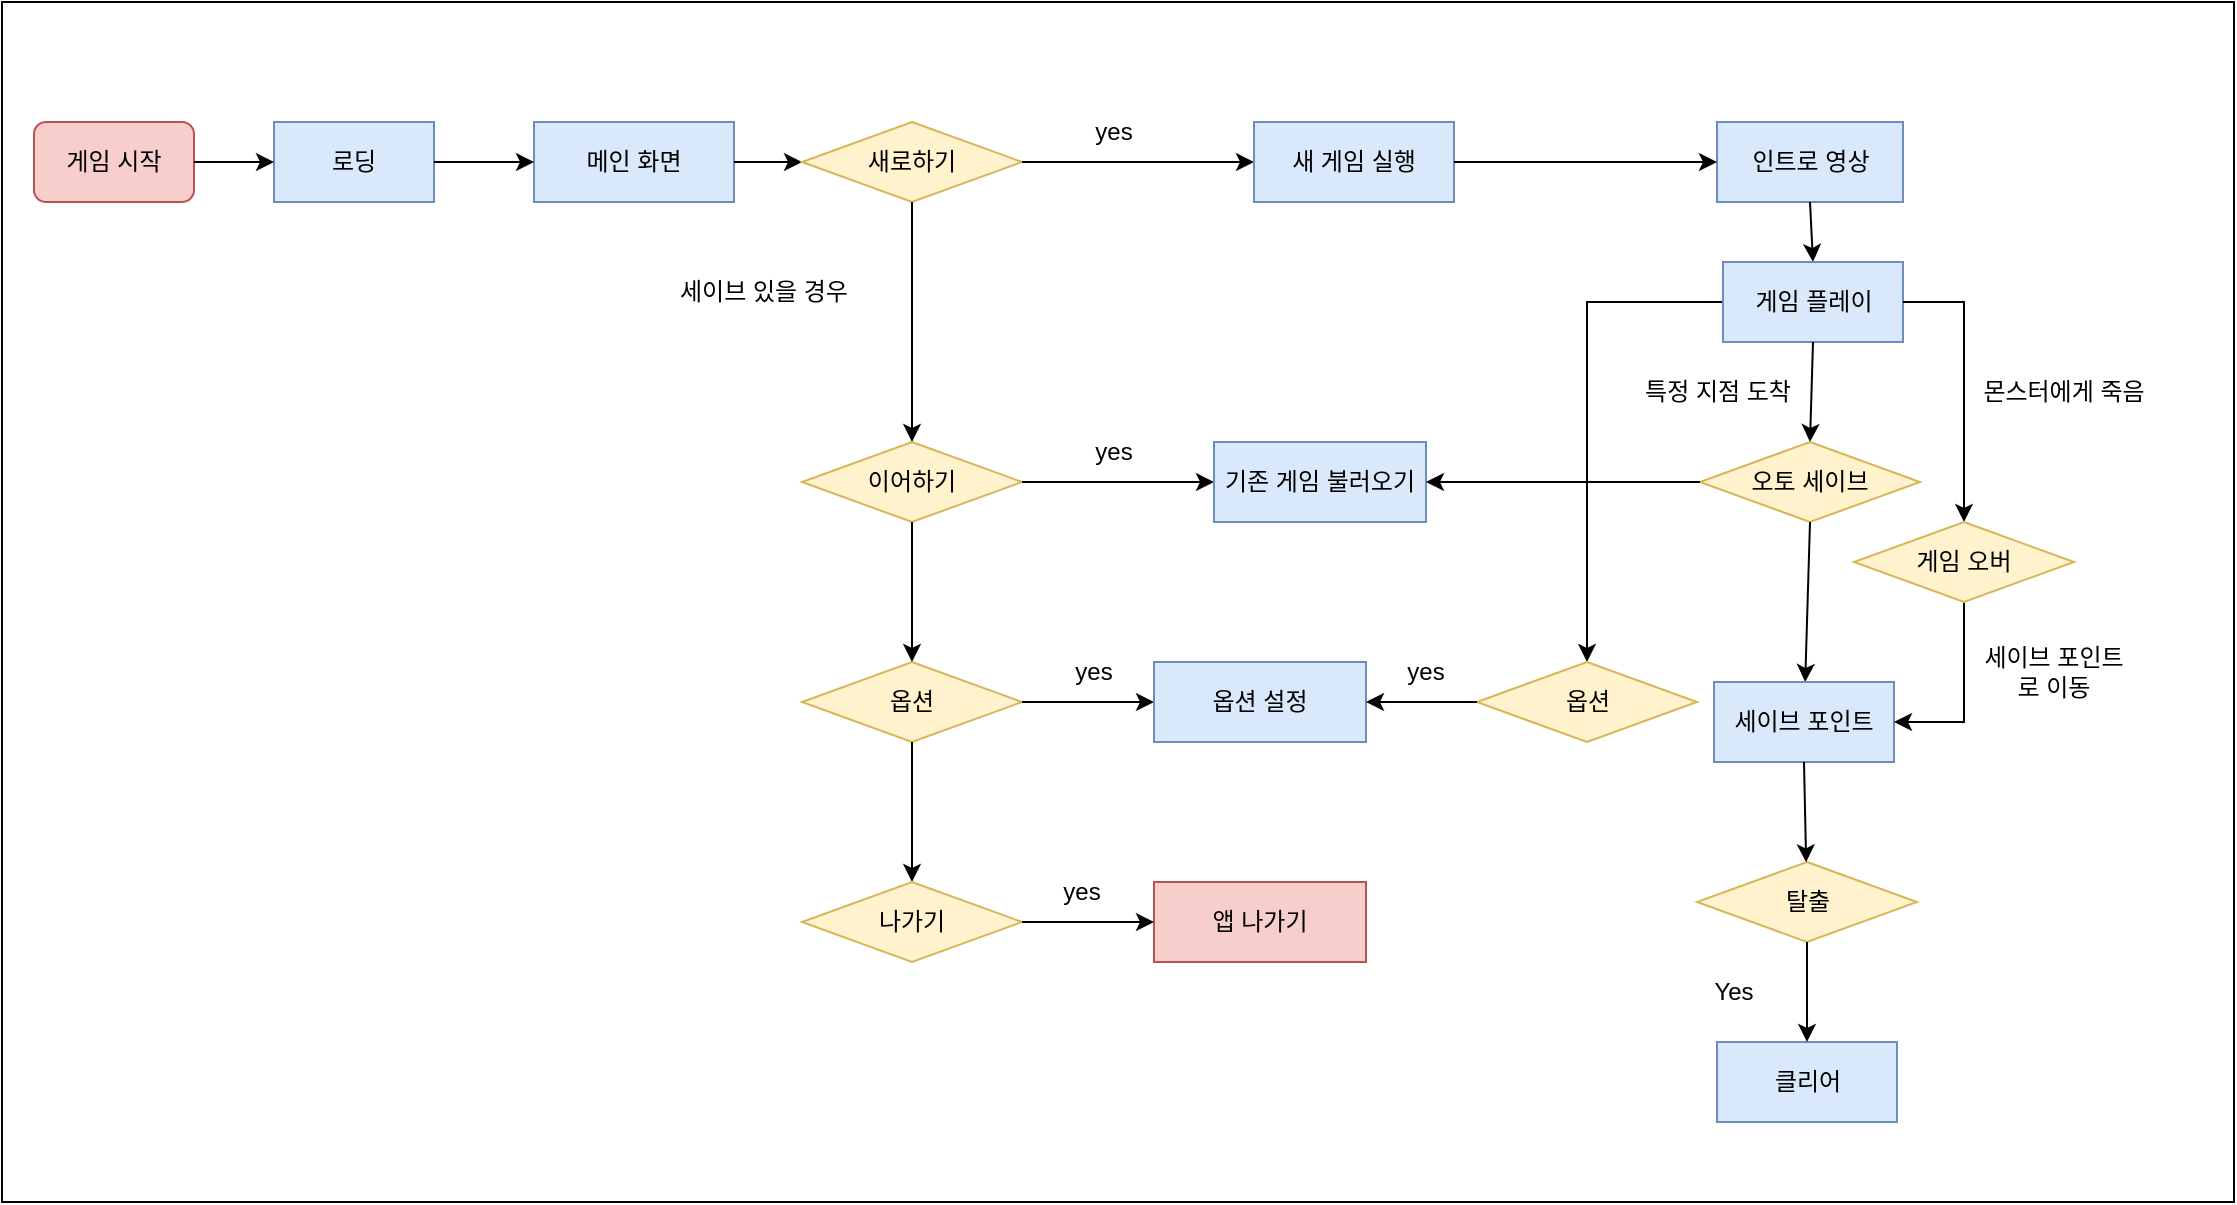 <mxfile version="24.5.3" type="device">
  <diagram name="페이지-1" id="SbtLHZfs3xM7t5x8KVmr">
    <mxGraphModel dx="1426" dy="785" grid="1" gridSize="10" guides="1" tooltips="1" connect="1" arrows="1" fold="1" page="1" pageScale="1" pageWidth="827" pageHeight="1169" math="0" shadow="0">
      <root>
        <mxCell id="0" />
        <mxCell id="1" parent="0" />
        <mxCell id="PPxMi_YxGFwuG73j0C43-2" value="" style="rounded=0;whiteSpace=wrap;html=1;" parent="1" vertex="1">
          <mxGeometry x="14" y="10" width="1116" height="600" as="geometry" />
        </mxCell>
        <mxCell id="PPxMi_YxGFwuG73j0C43-3" value="게임 시작" style="rounded=1;whiteSpace=wrap;html=1;fillColor=#f8cecc;strokeColor=#b85450;" parent="1" vertex="1">
          <mxGeometry x="30" y="70" width="80" height="40" as="geometry" />
        </mxCell>
        <mxCell id="PPxMi_YxGFwuG73j0C43-5" value="로딩" style="rounded=0;whiteSpace=wrap;html=1;fillColor=#dae8fc;strokeColor=#6c8ebf;" parent="1" vertex="1">
          <mxGeometry x="150" y="70" width="80" height="40" as="geometry" />
        </mxCell>
        <mxCell id="PPxMi_YxGFwuG73j0C43-6" value="" style="endArrow=classic;html=1;rounded=0;exitX=1;exitY=0.5;exitDx=0;exitDy=0;entryX=0;entryY=0.5;entryDx=0;entryDy=0;" parent="1" source="PPxMi_YxGFwuG73j0C43-3" target="PPxMi_YxGFwuG73j0C43-5" edge="1">
          <mxGeometry width="50" height="50" relative="1" as="geometry">
            <mxPoint x="390" y="230" as="sourcePoint" />
            <mxPoint x="140" y="260" as="targetPoint" />
          </mxGeometry>
        </mxCell>
        <mxCell id="PPxMi_YxGFwuG73j0C43-7" value="메인 화면" style="rounded=0;whiteSpace=wrap;html=1;fillColor=#dae8fc;strokeColor=#6c8ebf;" parent="1" vertex="1">
          <mxGeometry x="280" y="70" width="100" height="40" as="geometry" />
        </mxCell>
        <mxCell id="PPxMi_YxGFwuG73j0C43-8" value="" style="endArrow=classic;html=1;rounded=0;exitX=1;exitY=0.5;exitDx=0;exitDy=0;entryX=0;entryY=0.5;entryDx=0;entryDy=0;" parent="1" source="PPxMi_YxGFwuG73j0C43-5" target="PPxMi_YxGFwuG73j0C43-7" edge="1">
          <mxGeometry width="50" height="50" relative="1" as="geometry">
            <mxPoint x="390" y="330" as="sourcePoint" />
            <mxPoint x="440" y="280" as="targetPoint" />
          </mxGeometry>
        </mxCell>
        <mxCell id="PPxMi_YxGFwuG73j0C43-13" value="" style="edgeStyle=orthogonalEdgeStyle;rounded=0;orthogonalLoop=1;jettySize=auto;html=1;entryX=0;entryY=0.5;entryDx=0;entryDy=0;exitX=1;exitY=0.5;exitDx=0;exitDy=0;" parent="1" target="PPxMi_YxGFwuG73j0C43-11" edge="1" source="PPxMi_YxGFwuG73j0C43-7">
          <mxGeometry relative="1" as="geometry">
            <mxPoint x="380" y="80" as="sourcePoint" />
          </mxGeometry>
        </mxCell>
        <mxCell id="PPxMi_YxGFwuG73j0C43-11" value="새로하기" style="rhombus;whiteSpace=wrap;html=1;fillColor=#fff2cc;strokeColor=#d6b656;" parent="1" vertex="1">
          <mxGeometry x="414" y="70" width="110" height="40" as="geometry" />
        </mxCell>
        <mxCell id="PPxMi_YxGFwuG73j0C43-16" value="이어하기" style="rhombus;whiteSpace=wrap;html=1;fillColor=#fff2cc;strokeColor=#d6b656;" parent="1" vertex="1">
          <mxGeometry x="414" y="230" width="110" height="40" as="geometry" />
        </mxCell>
        <mxCell id="PPxMi_YxGFwuG73j0C43-19" value="" style="endArrow=classic;html=1;rounded=0;exitX=1;exitY=0.5;exitDx=0;exitDy=0;entryX=0;entryY=0.5;entryDx=0;entryDy=0;" parent="1" source="PPxMi_YxGFwuG73j0C43-11" target="PPxMi_YxGFwuG73j0C43-20" edge="1">
          <mxGeometry width="50" height="50" relative="1" as="geometry">
            <mxPoint x="524" y="80" as="sourcePoint" />
            <mxPoint x="734" y="280" as="targetPoint" />
          </mxGeometry>
        </mxCell>
        <mxCell id="PPxMi_YxGFwuG73j0C43-20" value="새 게임 실행" style="rounded=0;whiteSpace=wrap;html=1;fillColor=#dae8fc;strokeColor=#6c8ebf;" parent="1" vertex="1">
          <mxGeometry x="640" y="70" width="100" height="40" as="geometry" />
        </mxCell>
        <mxCell id="PPxMi_YxGFwuG73j0C43-22" value="" style="endArrow=classic;html=1;rounded=0;exitX=1;exitY=0.5;exitDx=0;exitDy=0;entryX=0;entryY=0.5;entryDx=0;entryDy=0;" parent="1" source="PPxMi_YxGFwuG73j0C43-16" target="PPxMi_YxGFwuG73j0C43-23" edge="1">
          <mxGeometry width="50" height="50" relative="1" as="geometry">
            <mxPoint x="524" y="150" as="sourcePoint" />
            <mxPoint x="734" y="350" as="targetPoint" />
          </mxGeometry>
        </mxCell>
        <mxCell id="PPxMi_YxGFwuG73j0C43-23" value="기존 게임 불러오기" style="rounded=0;whiteSpace=wrap;html=1;fillColor=#dae8fc;strokeColor=#6c8ebf;" parent="1" vertex="1">
          <mxGeometry x="620" y="230" width="106" height="40" as="geometry" />
        </mxCell>
        <mxCell id="PPxMi_YxGFwuG73j0C43-27" value="옵션" style="rhombus;whiteSpace=wrap;html=1;fillColor=#fff2cc;strokeColor=#d6b656;" parent="1" vertex="1">
          <mxGeometry x="414" y="340" width="110" height="40" as="geometry" />
        </mxCell>
        <mxCell id="PPxMi_YxGFwuG73j0C43-28" value="" style="endArrow=classic;html=1;rounded=0;exitX=1;exitY=0.5;exitDx=0;exitDy=0;entryX=0;entryY=0.5;entryDx=0;entryDy=0;" parent="1" source="PPxMi_YxGFwuG73j0C43-27" target="PPxMi_YxGFwuG73j0C43-29" edge="1">
          <mxGeometry width="50" height="50" relative="1" as="geometry">
            <mxPoint x="524" y="210" as="sourcePoint" />
            <mxPoint x="734" y="410" as="targetPoint" />
          </mxGeometry>
        </mxCell>
        <mxCell id="PPxMi_YxGFwuG73j0C43-29" value="옵션 설정" style="rounded=0;whiteSpace=wrap;html=1;fillColor=#dae8fc;strokeColor=#6c8ebf;" parent="1" vertex="1">
          <mxGeometry x="590" y="340" width="106" height="40" as="geometry" />
        </mxCell>
        <mxCell id="PPxMi_YxGFwuG73j0C43-30" value="" style="endArrow=classic;html=1;rounded=0;entryX=0.5;entryY=0;entryDx=0;entryDy=0;exitX=0.5;exitY=1;exitDx=0;exitDy=0;" parent="1" source="PPxMi_YxGFwuG73j0C43-11" target="PPxMi_YxGFwuG73j0C43-16" edge="1">
          <mxGeometry width="50" height="50" relative="1" as="geometry">
            <mxPoint x="390" y="330" as="sourcePoint" />
            <mxPoint x="440" y="280" as="targetPoint" />
          </mxGeometry>
        </mxCell>
        <mxCell id="PPxMi_YxGFwuG73j0C43-31" value="" style="endArrow=classic;html=1;rounded=0;exitX=0.5;exitY=1;exitDx=0;exitDy=0;" parent="1" source="PPxMi_YxGFwuG73j0C43-16" target="PPxMi_YxGFwuG73j0C43-27" edge="1">
          <mxGeometry width="50" height="50" relative="1" as="geometry">
            <mxPoint x="390" y="330" as="sourcePoint" />
            <mxPoint x="440" y="280" as="targetPoint" />
          </mxGeometry>
        </mxCell>
        <mxCell id="PPxMi_YxGFwuG73j0C43-34" value="" style="endArrow=classic;html=1;rounded=0;" parent="1" source="PPxMi_YxGFwuG73j0C43-27" target="PPxMi_YxGFwuG73j0C43-36" edge="1">
          <mxGeometry width="50" height="50" relative="1" as="geometry">
            <mxPoint x="469" y="260" as="sourcePoint" />
            <mxPoint x="440" y="360" as="targetPoint" />
          </mxGeometry>
        </mxCell>
        <mxCell id="PPxMi_YxGFwuG73j0C43-35" value="앱 나가기" style="rounded=0;whiteSpace=wrap;html=1;fillColor=#f8cecc;strokeColor=#b85450;" parent="1" vertex="1">
          <mxGeometry x="590" y="450" width="106" height="40" as="geometry" />
        </mxCell>
        <mxCell id="PPxMi_YxGFwuG73j0C43-36" value="나가기" style="rhombus;whiteSpace=wrap;html=1;fillColor=#fff2cc;strokeColor=#d6b656;" parent="1" vertex="1">
          <mxGeometry x="414" y="450" width="110" height="40" as="geometry" />
        </mxCell>
        <mxCell id="PPxMi_YxGFwuG73j0C43-37" value="" style="endArrow=classic;html=1;rounded=0;exitX=1;exitY=0.5;exitDx=0;exitDy=0;entryX=0;entryY=0.5;entryDx=0;entryDy=0;" parent="1" source="PPxMi_YxGFwuG73j0C43-36" target="PPxMi_YxGFwuG73j0C43-35" edge="1">
          <mxGeometry width="50" height="50" relative="1" as="geometry">
            <mxPoint x="524" y="290" as="sourcePoint" />
            <mxPoint x="734" y="490" as="targetPoint" />
          </mxGeometry>
        </mxCell>
        <mxCell id="PPxMi_YxGFwuG73j0C43-38" value="인트로 영상" style="rounded=0;whiteSpace=wrap;html=1;fillColor=#dae8fc;strokeColor=#6c8ebf;" parent="1" vertex="1">
          <mxGeometry x="871.5" y="70" width="93" height="40" as="geometry" />
        </mxCell>
        <mxCell id="PPxMi_YxGFwuG73j0C43-39" value="" style="endArrow=classic;html=1;rounded=0;entryX=0;entryY=0.5;entryDx=0;entryDy=0;exitX=1;exitY=0.5;exitDx=0;exitDy=0;" parent="1" source="PPxMi_YxGFwuG73j0C43-20" target="PPxMi_YxGFwuG73j0C43-38" edge="1">
          <mxGeometry width="50" height="50" relative="1" as="geometry">
            <mxPoint x="390" y="330" as="sourcePoint" />
            <mxPoint x="440" y="280" as="targetPoint" />
          </mxGeometry>
        </mxCell>
        <mxCell id="PPxMi_YxGFwuG73j0C43-40" value="" style="endArrow=classic;html=1;rounded=0;exitX=0.5;exitY=1;exitDx=0;exitDy=0;entryX=0.5;entryY=0;entryDx=0;entryDy=0;" parent="1" source="PPxMi_YxGFwuG73j0C43-38" target="PPxMi_YxGFwuG73j0C43-41" edge="1">
          <mxGeometry width="50" height="50" relative="1" as="geometry">
            <mxPoint x="390" y="330" as="sourcePoint" />
            <mxPoint x="440" y="280" as="targetPoint" />
          </mxGeometry>
        </mxCell>
        <mxCell id="m1izMm75AoKcapcno_gV-13" style="edgeStyle=orthogonalEdgeStyle;rounded=0;orthogonalLoop=1;jettySize=auto;html=1;" edge="1" parent="1" source="PPxMi_YxGFwuG73j0C43-41" target="PPxMi_YxGFwuG73j0C43-42">
          <mxGeometry relative="1" as="geometry" />
        </mxCell>
        <mxCell id="PPxMi_YxGFwuG73j0C43-41" value="게임 플레이" style="rounded=0;whiteSpace=wrap;html=1;fillColor=#dae8fc;strokeColor=#6c8ebf;" parent="1" vertex="1">
          <mxGeometry x="874.5" y="140" width="90" height="40" as="geometry" />
        </mxCell>
        <mxCell id="PPxMi_YxGFwuG73j0C43-42" value="옵션" style="rhombus;whiteSpace=wrap;html=1;fillColor=#fff2cc;strokeColor=#d6b656;" parent="1" vertex="1">
          <mxGeometry x="751.5" y="340" width="110" height="40" as="geometry" />
        </mxCell>
        <mxCell id="PPxMi_YxGFwuG73j0C43-44" value="" style="endArrow=classic;html=1;rounded=0;exitX=0.5;exitY=1;exitDx=0;exitDy=0;entryX=0.5;entryY=0;entryDx=0;entryDy=0;" parent="1" source="PPxMi_YxGFwuG73j0C43-41" target="m1izMm75AoKcapcno_gV-2" edge="1">
          <mxGeometry width="50" height="50" relative="1" as="geometry">
            <mxPoint x="390" y="330" as="sourcePoint" />
            <mxPoint x="840" y="160" as="targetPoint" />
          </mxGeometry>
        </mxCell>
        <mxCell id="PPxMi_YxGFwuG73j0C43-45" value="" style="endArrow=classic;html=1;rounded=0;entryX=1;entryY=0.5;entryDx=0;entryDy=0;exitX=0;exitY=0.5;exitDx=0;exitDy=0;" parent="1" source="PPxMi_YxGFwuG73j0C43-42" target="PPxMi_YxGFwuG73j0C43-29" edge="1">
          <mxGeometry width="50" height="50" relative="1" as="geometry">
            <mxPoint x="730" y="240" as="sourcePoint" />
            <mxPoint x="440" y="280" as="targetPoint" />
          </mxGeometry>
        </mxCell>
        <mxCell id="m1izMm75AoKcapcno_gV-1" value="클리어" style="rounded=0;whiteSpace=wrap;html=1;fillColor=#dae8fc;strokeColor=#6c8ebf;" vertex="1" parent="1">
          <mxGeometry x="871.5" y="530" width="90" height="40" as="geometry" />
        </mxCell>
        <mxCell id="m1izMm75AoKcapcno_gV-2" value="오토 세이브" style="rhombus;whiteSpace=wrap;html=1;fillColor=#fff2cc;strokeColor=#d6b656;" vertex="1" parent="1">
          <mxGeometry x="863" y="230" width="110" height="40" as="geometry" />
        </mxCell>
        <mxCell id="m1izMm75AoKcapcno_gV-3" value="" style="endArrow=classic;html=1;rounded=0;exitX=0;exitY=0.5;exitDx=0;exitDy=0;entryX=1;entryY=0.5;entryDx=0;entryDy=0;" edge="1" parent="1" source="m1izMm75AoKcapcno_gV-2" target="PPxMi_YxGFwuG73j0C43-23">
          <mxGeometry width="50" height="50" relative="1" as="geometry">
            <mxPoint x="700" y="410" as="sourcePoint" />
            <mxPoint x="750" y="360" as="targetPoint" />
          </mxGeometry>
        </mxCell>
        <mxCell id="m1izMm75AoKcapcno_gV-4" value="탈출" style="rhombus;whiteSpace=wrap;html=1;fillColor=#fff2cc;strokeColor=#d6b656;" vertex="1" parent="1">
          <mxGeometry x="861.5" y="440" width="110" height="40" as="geometry" />
        </mxCell>
        <mxCell id="m1izMm75AoKcapcno_gV-5" value="" style="endArrow=classic;html=1;rounded=0;exitX=0.5;exitY=1;exitDx=0;exitDy=0;" edge="1" parent="1" source="m1izMm75AoKcapcno_gV-4" target="m1izMm75AoKcapcno_gV-1">
          <mxGeometry width="50" height="50" relative="1" as="geometry">
            <mxPoint x="700" y="510" as="sourcePoint" />
            <mxPoint x="750" y="460" as="targetPoint" />
          </mxGeometry>
        </mxCell>
        <mxCell id="m1izMm75AoKcapcno_gV-6" value="Yes" style="text;html=1;align=center;verticalAlign=middle;whiteSpace=wrap;rounded=0;" vertex="1" parent="1">
          <mxGeometry x="850" y="490" width="60" height="30" as="geometry" />
        </mxCell>
        <mxCell id="m1izMm75AoKcapcno_gV-7" value="" style="endArrow=classic;html=1;rounded=0;exitX=0.5;exitY=1;exitDx=0;exitDy=0;" edge="1" parent="1" source="m1izMm75AoKcapcno_gV-2" target="m1izMm75AoKcapcno_gV-8">
          <mxGeometry width="50" height="50" relative="1" as="geometry">
            <mxPoint x="700" y="510" as="sourcePoint" />
            <mxPoint x="750" y="460" as="targetPoint" />
          </mxGeometry>
        </mxCell>
        <mxCell id="m1izMm75AoKcapcno_gV-16" value="" style="edgeStyle=orthogonalEdgeStyle;rounded=0;orthogonalLoop=1;jettySize=auto;html=1;exitX=1;exitY=0.5;exitDx=0;exitDy=0;" edge="1" parent="1" source="PPxMi_YxGFwuG73j0C43-41" target="m1izMm75AoKcapcno_gV-14">
          <mxGeometry relative="1" as="geometry" />
        </mxCell>
        <mxCell id="m1izMm75AoKcapcno_gV-8" value="세이브 포인트" style="rounded=0;whiteSpace=wrap;html=1;fillColor=#dae8fc;strokeColor=#6c8ebf;" vertex="1" parent="1">
          <mxGeometry x="870" y="350" width="90" height="40" as="geometry" />
        </mxCell>
        <mxCell id="m1izMm75AoKcapcno_gV-12" value="" style="endArrow=classic;html=1;rounded=0;exitX=0.5;exitY=1;exitDx=0;exitDy=0;" edge="1" parent="1" source="m1izMm75AoKcapcno_gV-8" target="m1izMm75AoKcapcno_gV-4">
          <mxGeometry width="50" height="50" relative="1" as="geometry">
            <mxPoint x="700" y="410" as="sourcePoint" />
            <mxPoint x="750" y="360" as="targetPoint" />
          </mxGeometry>
        </mxCell>
        <mxCell id="m1izMm75AoKcapcno_gV-18" style="edgeStyle=orthogonalEdgeStyle;rounded=0;orthogonalLoop=1;jettySize=auto;html=1;entryX=1;entryY=0.5;entryDx=0;entryDy=0;" edge="1" parent="1" source="m1izMm75AoKcapcno_gV-14" target="m1izMm75AoKcapcno_gV-8">
          <mxGeometry relative="1" as="geometry" />
        </mxCell>
        <mxCell id="m1izMm75AoKcapcno_gV-14" value="게임 오버" style="rhombus;whiteSpace=wrap;html=1;fillColor=#fff2cc;strokeColor=#d6b656;" vertex="1" parent="1">
          <mxGeometry x="940" y="270" width="110" height="40" as="geometry" />
        </mxCell>
        <mxCell id="m1izMm75AoKcapcno_gV-19" value="세이브 포인트로 이동" style="text;html=1;align=center;verticalAlign=middle;whiteSpace=wrap;rounded=0;" vertex="1" parent="1">
          <mxGeometry x="1000" y="330" width="80" height="30" as="geometry" />
        </mxCell>
        <mxCell id="m1izMm75AoKcapcno_gV-21" value="특정 지점 도착" style="text;html=1;align=center;verticalAlign=middle;whiteSpace=wrap;rounded=0;" vertex="1" parent="1">
          <mxGeometry x="827" y="190" width="90" height="30" as="geometry" />
        </mxCell>
        <mxCell id="m1izMm75AoKcapcno_gV-22" value="세이브 있을 경우" style="text;html=1;align=center;verticalAlign=middle;whiteSpace=wrap;rounded=0;" vertex="1" parent="1">
          <mxGeometry x="340" y="140" width="110" height="30" as="geometry" />
        </mxCell>
        <mxCell id="m1izMm75AoKcapcno_gV-23" value="yes" style="text;html=1;align=center;verticalAlign=middle;whiteSpace=wrap;rounded=0;" vertex="1" parent="1">
          <mxGeometry x="540" y="60" width="60" height="30" as="geometry" />
        </mxCell>
        <mxCell id="m1izMm75AoKcapcno_gV-24" value="yes" style="text;html=1;align=center;verticalAlign=middle;whiteSpace=wrap;rounded=0;" vertex="1" parent="1">
          <mxGeometry x="540" y="220" width="60" height="30" as="geometry" />
        </mxCell>
        <mxCell id="m1izMm75AoKcapcno_gV-26" value="몬스터에게 죽음" style="text;html=1;align=center;verticalAlign=middle;whiteSpace=wrap;rounded=0;" vertex="1" parent="1">
          <mxGeometry x="1000" y="190" width="90" height="30" as="geometry" />
        </mxCell>
        <mxCell id="m1izMm75AoKcapcno_gV-27" value="yes" style="text;html=1;align=center;verticalAlign=middle;whiteSpace=wrap;rounded=0;" vertex="1" parent="1">
          <mxGeometry x="530" y="330" width="60" height="30" as="geometry" />
        </mxCell>
        <mxCell id="m1izMm75AoKcapcno_gV-28" value="yes" style="text;html=1;align=center;verticalAlign=middle;whiteSpace=wrap;rounded=0;" vertex="1" parent="1">
          <mxGeometry x="524" y="440" width="60" height="30" as="geometry" />
        </mxCell>
        <mxCell id="m1izMm75AoKcapcno_gV-30" value="yes" style="text;html=1;align=center;verticalAlign=middle;whiteSpace=wrap;rounded=0;" vertex="1" parent="1">
          <mxGeometry x="696" y="330" width="60" height="30" as="geometry" />
        </mxCell>
      </root>
    </mxGraphModel>
  </diagram>
</mxfile>

